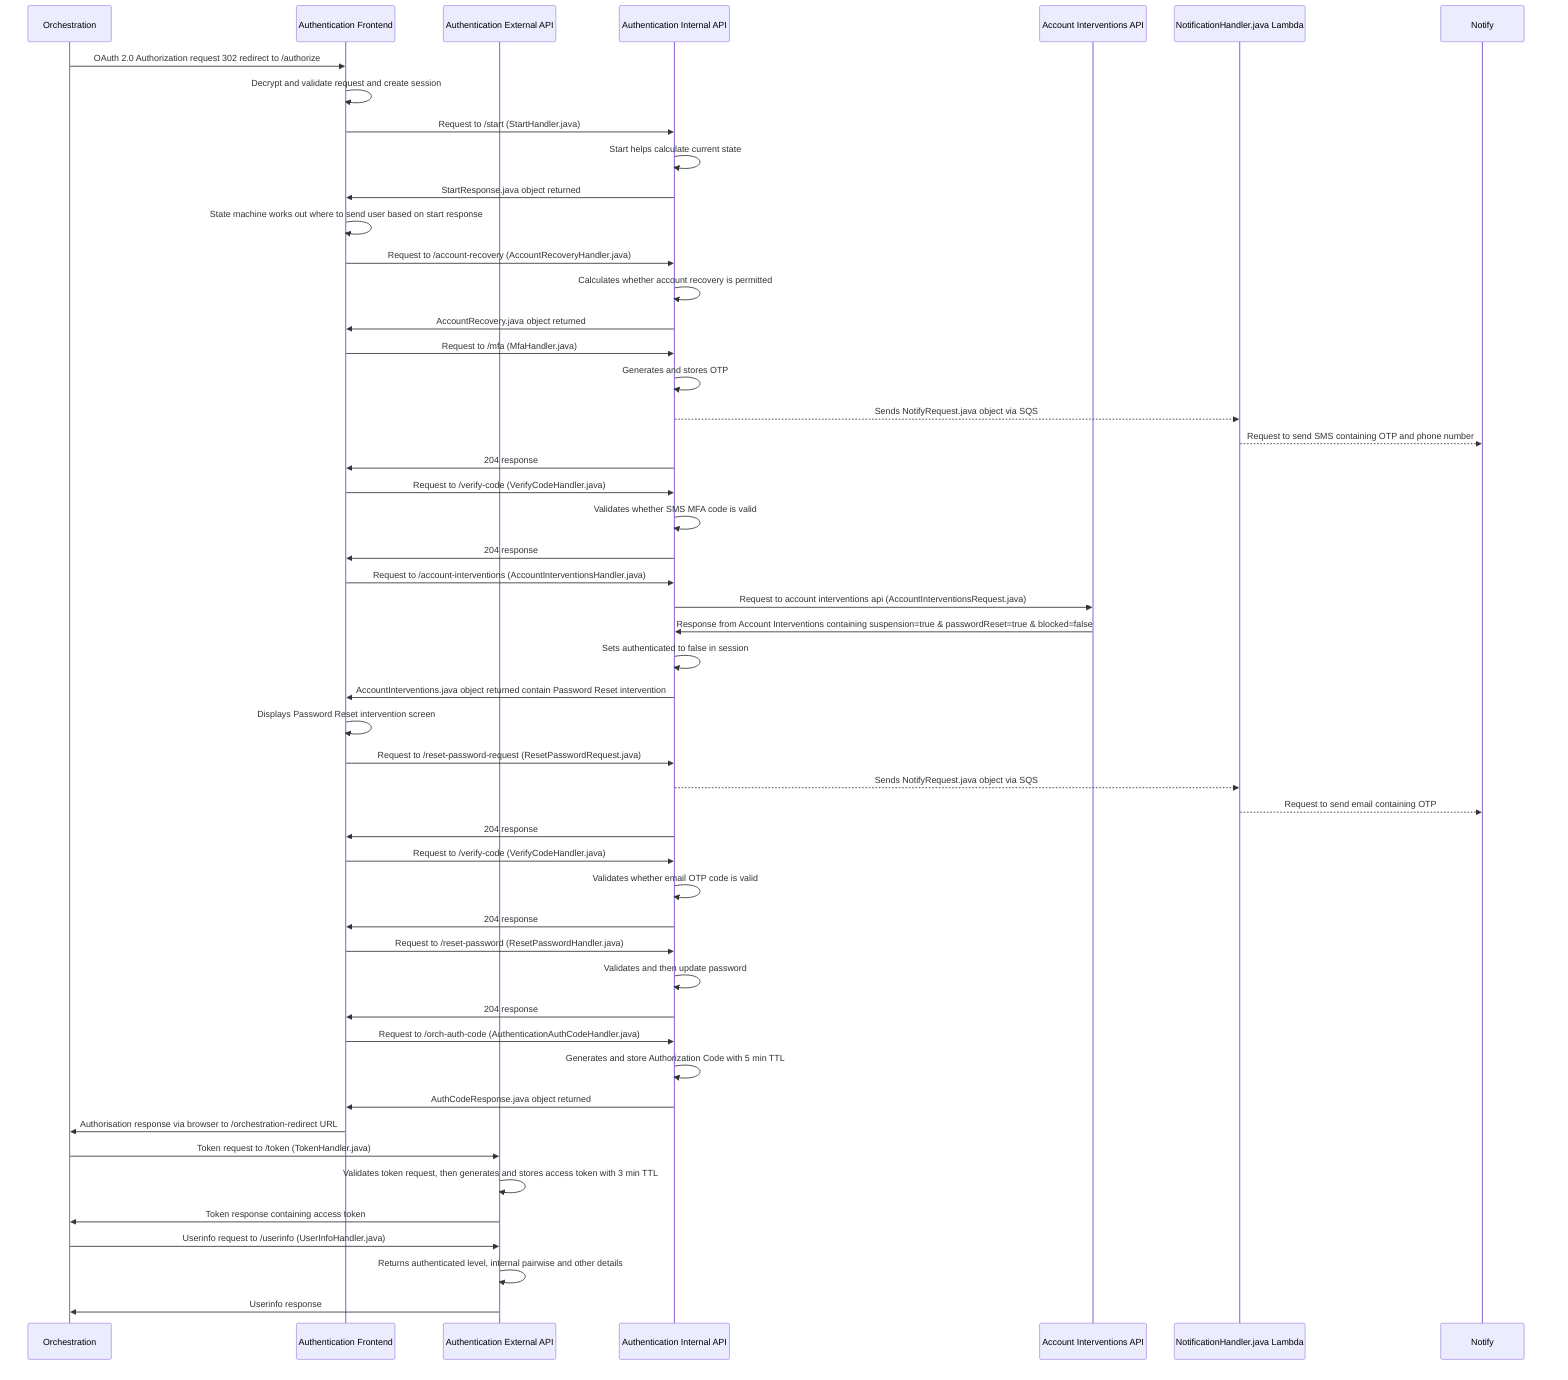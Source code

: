 sequenceDiagram
    participant orch_api as Orchestration
    participant auth_frontend as Authentication Frontend
    participant auth_external_api as Authentication External API
    participant auth_internal_api as Authentication Internal API
    participant account_interventions as Account Interventions API
    participant notification_queue as NotificationHandler.java Lambda   
    participant notify as Notify   
    orch_api ->> auth_frontend : OAuth 2.0 Authorization request 302 redirect to /authorize
    auth_frontend ->> auth_frontend : Decrypt and validate request and create session    
    auth_frontend ->> auth_internal_api : Request to /start (StartHandler.java)
    auth_internal_api ->> auth_internal_api : Start helps calculate current state
    auth_internal_api ->> auth_frontend : StartResponse.java object returned
    auth_frontend ->> auth_frontend : State machine works out where to send user based on start response
    auth_frontend ->> auth_internal_api : Request to /account-recovery (AccountRecoveryHandler.java)
    auth_internal_api ->> auth_internal_api : Calculates whether account recovery is permitted
    auth_internal_api ->> auth_frontend: AccountRecovery.java object returned
    auth_frontend ->> auth_internal_api : Request to /mfa (MfaHandler.java)
    auth_internal_api ->> auth_internal_api : Generates and stores OTP
    auth_internal_api -->> notification_queue : Sends NotifyRequest.java object via SQS
    notification_queue -->> notify : Request to send SMS containing OTP and phone number
    auth_internal_api ->> auth_frontend : 204 response 
    auth_frontend ->> auth_internal_api : Request to /verify-code (VerifyCodeHandler.java)
    auth_internal_api ->> auth_internal_api : Validates whether SMS MFA code is valid
    auth_internal_api ->> auth_frontend: 204 response
    auth_frontend ->> auth_internal_api : Request to /account-interventions (AccountInterventionsHandler.java)
    auth_internal_api ->> account_interventions : Request to account interventions api (AccountInterventionsRequest.java)
    account_interventions ->> auth_internal_api : Response from Account Interventions containing suspension=true & passwordReset=true & blocked=false
    auth_internal_api ->> auth_internal_api : Sets authenticated to false in session
    auth_internal_api ->> auth_frontend: AccountInterventions.java object returned contain Password Reset intervention
    auth_frontend ->> auth_frontend : Displays Password Reset intervention screen
    auth_frontend ->> auth_internal_api : Request to /reset-password-request (ResetPasswordRequest.java)
    auth_internal_api -->> notification_queue : Sends NotifyRequest.java object via SQS
    notification_queue -->> notify : Request to send email containing OTP 
    auth_internal_api ->> auth_frontend: 204 response
    auth_frontend ->> auth_internal_api : Request to /verify-code (VerifyCodeHandler.java)
    auth_internal_api ->> auth_internal_api : Validates whether email OTP code is valid
    auth_internal_api ->> auth_frontend: 204 response
    auth_frontend ->> auth_internal_api : Request to /reset-password (ResetPasswordHandler.java)
    auth_internal_api ->> auth_internal_api : Validates and then update password
    auth_internal_api ->> auth_frontend: 204 response
    auth_frontend ->> auth_internal_api : Request to /orch-auth-code (AuthenticationAuthCodeHandler.java)
    auth_internal_api ->> auth_internal_api : Generates and store Authorization Code with 5 min TTL
    auth_internal_api ->> auth_frontend: AuthCodeResponse.java object returned
    auth_frontend ->> orch_api : Authorisation response via browser to /orchestration-redirect URL
    orch_api ->> auth_external_api: Token request to /token (TokenHandler.java)
    auth_external_api ->> auth_external_api : Validates token request, then generates and stores access token with 3 min TTL
    auth_external_api ->> orch_api : Token response containing access token
    orch_api ->> auth_external_api: Userinfo request to /userinfo (UserInfoHandler.java)
    auth_external_api ->> auth_external_api: Returns authenticated level, internal pairwise and other details
    auth_external_api ->> orch_api : Userinfo response